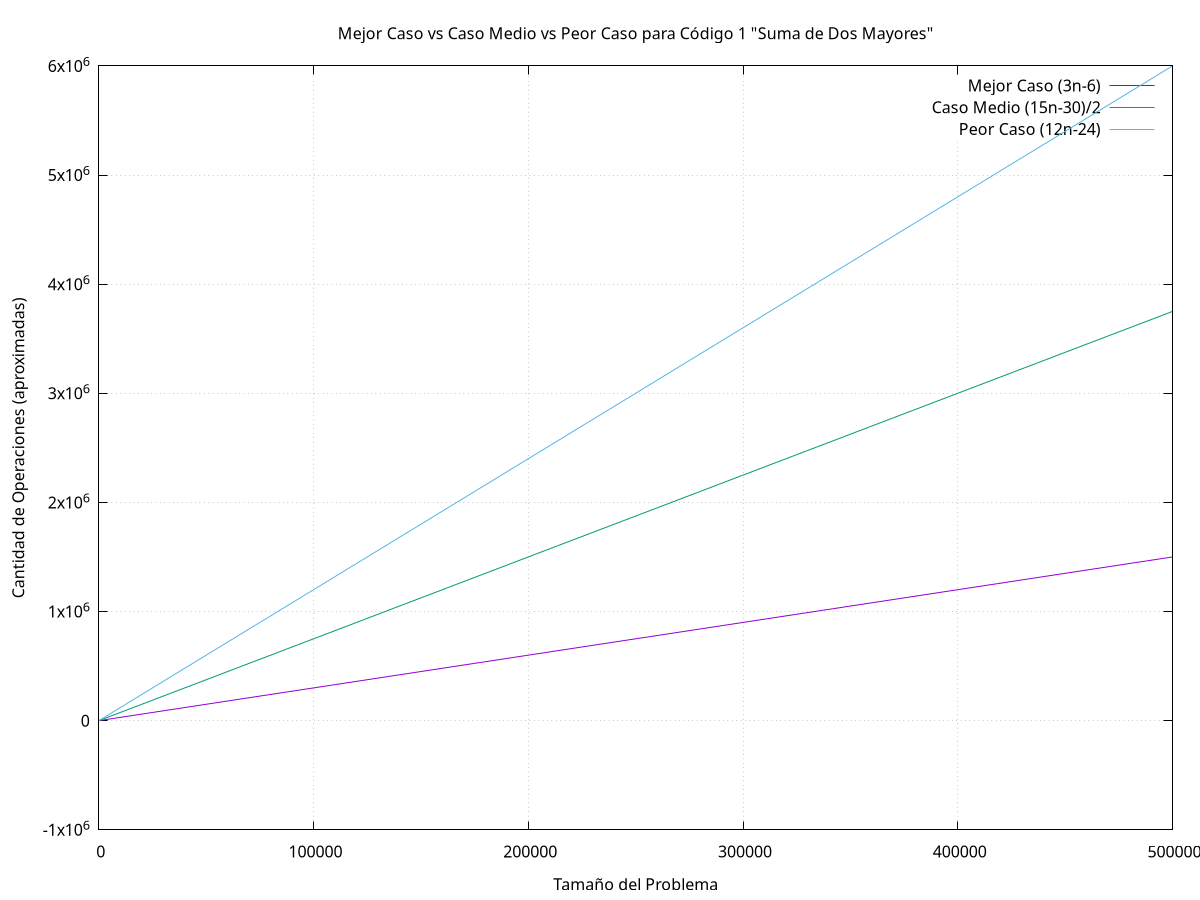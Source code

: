 set title "Mejor Caso vs Caso Medio vs Peor Caso para Código 1 \"Suma de Dos Mayores\""
set grid
set xlabel "Tamaño del Problema"
set ylabel "Cantidad de Operaciones (aproximadas)"
plot [n=0:500000] \
  3*n - 6 title 'Mejor Caso (3n-6)', \
  (15*n - 30)/2 title 'Caso Medio (15n-30)/2', \
  12*n - 24 title 'Peor Caso (12n-24)'
